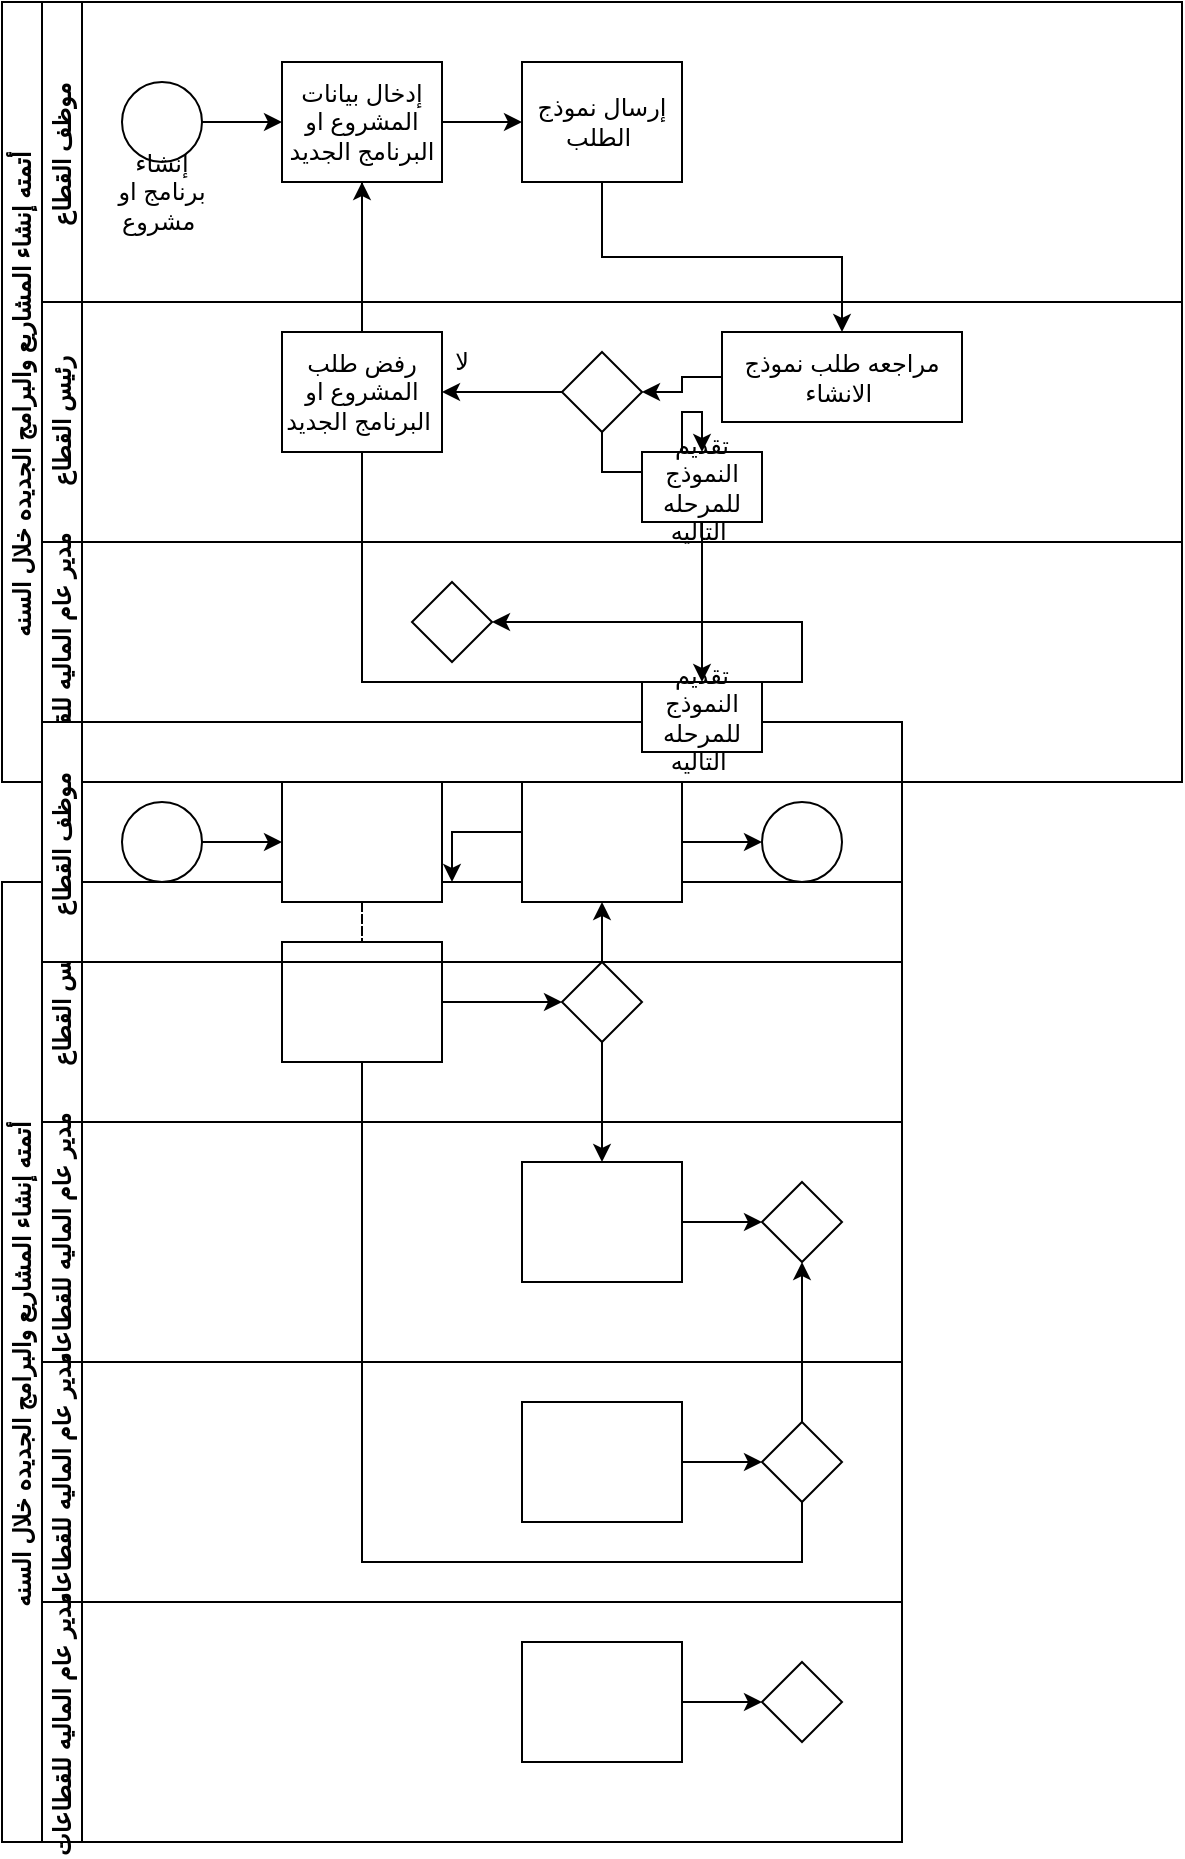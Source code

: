 <mxfile version="21.6.9" type="github">
  <diagram id="prtHgNgQTEPvFCAcTncT" name="Page-1">
    <mxGraphModel dx="794" dy="432" grid="1" gridSize="10" guides="1" tooltips="1" connect="1" arrows="1" fold="1" page="1" pageScale="1" pageWidth="827" pageHeight="1169" math="0" shadow="0">
      <root>
        <mxCell id="0" />
        <mxCell id="1" parent="0" />
        <mxCell id="rvNUNP5nha5gO_ySzuQB-22" value="" style="edgeStyle=orthogonalEdgeStyle;rounded=0;orthogonalLoop=1;jettySize=auto;html=1;" edge="1" parent="1" source="dNxyNK7c78bLwvsdeMH5-19" target="rvNUNP5nha5gO_ySzuQB-2">
          <mxGeometry relative="1" as="geometry" />
        </mxCell>
        <mxCell id="dNxyNK7c78bLwvsdeMH5-19" value="أتمته إنشاء المشاريع والبرامج الجديده خلال السنه&amp;nbsp;&lt;br&gt;" style="swimlane;html=1;childLayout=stackLayout;resizeParent=1;resizeParentMax=0;horizontal=0;startSize=20;horizontalStack=0;" parent="1" vertex="1">
          <mxGeometry x="120" y="120" width="590" height="390" as="geometry" />
        </mxCell>
        <mxCell id="dNxyNK7c78bLwvsdeMH5-27" value="" style="edgeStyle=orthogonalEdgeStyle;rounded=0;orthogonalLoop=1;jettySize=auto;html=1;dashed=1;endArrow=none;endFill=0;" parent="dNxyNK7c78bLwvsdeMH5-19" source="dNxyNK7c78bLwvsdeMH5-24" target="dNxyNK7c78bLwvsdeMH5-26" edge="1">
          <mxGeometry relative="1" as="geometry" />
        </mxCell>
        <mxCell id="dNxyNK7c78bLwvsdeMH5-38" style="edgeStyle=orthogonalEdgeStyle;rounded=0;orthogonalLoop=1;jettySize=auto;html=1;endArrow=classic;endFill=1;" parent="dNxyNK7c78bLwvsdeMH5-19" source="dNxyNK7c78bLwvsdeMH5-26" target="dNxyNK7c78bLwvsdeMH5-36" edge="1">
          <mxGeometry relative="1" as="geometry">
            <Array as="points">
              <mxPoint x="180" y="340" />
              <mxPoint x="400" y="340" />
            </Array>
          </mxGeometry>
        </mxCell>
        <mxCell id="dNxyNK7c78bLwvsdeMH5-20" value="موظف القطاع&amp;nbsp;" style="swimlane;html=1;startSize=20;horizontal=0;" parent="dNxyNK7c78bLwvsdeMH5-19" vertex="1">
          <mxGeometry x="20" width="570" height="150" as="geometry" />
        </mxCell>
        <mxCell id="dNxyNK7c78bLwvsdeMH5-25" value="" style="edgeStyle=orthogonalEdgeStyle;rounded=0;orthogonalLoop=1;jettySize=auto;html=1;" parent="dNxyNK7c78bLwvsdeMH5-20" source="dNxyNK7c78bLwvsdeMH5-23" target="dNxyNK7c78bLwvsdeMH5-24" edge="1">
          <mxGeometry relative="1" as="geometry" />
        </mxCell>
        <mxCell id="dNxyNK7c78bLwvsdeMH5-23" value="" style="ellipse;whiteSpace=wrap;html=1;" parent="dNxyNK7c78bLwvsdeMH5-20" vertex="1">
          <mxGeometry x="40" y="40" width="40" height="40" as="geometry" />
        </mxCell>
        <mxCell id="rvNUNP5nha5gO_ySzuQB-44" value="" style="edgeStyle=orthogonalEdgeStyle;rounded=0;orthogonalLoop=1;jettySize=auto;html=1;" edge="1" parent="dNxyNK7c78bLwvsdeMH5-20" source="dNxyNK7c78bLwvsdeMH5-24" target="dNxyNK7c78bLwvsdeMH5-30">
          <mxGeometry relative="1" as="geometry" />
        </mxCell>
        <mxCell id="dNxyNK7c78bLwvsdeMH5-24" value="إدخال بيانات المشروع او البرنامج الجديد" style="rounded=0;whiteSpace=wrap;html=1;fontFamily=Helvetica;fontSize=12;fontColor=#000000;align=center;" parent="dNxyNK7c78bLwvsdeMH5-20" vertex="1">
          <mxGeometry x="120" y="30" width="80" height="60" as="geometry" />
        </mxCell>
        <mxCell id="dNxyNK7c78bLwvsdeMH5-30" value="إرسال نموذج الطلب&amp;nbsp;" style="rounded=0;whiteSpace=wrap;html=1;fontFamily=Helvetica;fontSize=12;fontColor=#000000;align=center;" parent="dNxyNK7c78bLwvsdeMH5-20" vertex="1">
          <mxGeometry x="240" y="30" width="80" height="60" as="geometry" />
        </mxCell>
        <mxCell id="rvNUNP5nha5gO_ySzuQB-38" value="إنشاء برنامج او مشروع&amp;nbsp;" style="text;html=1;strokeColor=none;fillColor=none;align=center;verticalAlign=middle;whiteSpace=wrap;rounded=0;" vertex="1" parent="dNxyNK7c78bLwvsdeMH5-20">
          <mxGeometry x="30" y="80" width="60" height="30" as="geometry" />
        </mxCell>
        <mxCell id="dNxyNK7c78bLwvsdeMH5-21" value="رئيس القطاع" style="swimlane;html=1;startSize=20;horizontal=0;" parent="dNxyNK7c78bLwvsdeMH5-19" vertex="1">
          <mxGeometry x="20" y="150" width="570" height="120" as="geometry" />
        </mxCell>
        <mxCell id="dNxyNK7c78bLwvsdeMH5-29" value="" style="edgeStyle=orthogonalEdgeStyle;rounded=0;orthogonalLoop=1;jettySize=auto;html=1;endArrow=classic;endFill=1;entryX=1;entryY=0.5;entryDx=0;entryDy=0;exitX=0;exitY=0.5;exitDx=0;exitDy=0;" parent="dNxyNK7c78bLwvsdeMH5-21" source="dNxyNK7c78bLwvsdeMH5-28" target="dNxyNK7c78bLwvsdeMH5-26" edge="1">
          <mxGeometry relative="1" as="geometry" />
        </mxCell>
        <mxCell id="dNxyNK7c78bLwvsdeMH5-26" value="رفض طلب المشروع او البرنامج الجديد&amp;nbsp;" style="rounded=0;whiteSpace=wrap;html=1;fontFamily=Helvetica;fontSize=12;fontColor=#000000;align=center;" parent="dNxyNK7c78bLwvsdeMH5-21" vertex="1">
          <mxGeometry x="120" y="15" width="80" height="60" as="geometry" />
        </mxCell>
        <mxCell id="rvNUNP5nha5gO_ySzuQB-55" value="" style="edgeStyle=orthogonalEdgeStyle;rounded=0;orthogonalLoop=1;jettySize=auto;html=1;" edge="1" parent="dNxyNK7c78bLwvsdeMH5-21" source="dNxyNK7c78bLwvsdeMH5-28" target="dNxyNK7c78bLwvsdeMH5-34">
          <mxGeometry relative="1" as="geometry" />
        </mxCell>
        <mxCell id="dNxyNK7c78bLwvsdeMH5-28" value="" style="rhombus;whiteSpace=wrap;html=1;fontFamily=Helvetica;fontSize=12;fontColor=#000000;align=center;" parent="dNxyNK7c78bLwvsdeMH5-21" vertex="1">
          <mxGeometry x="260" y="25" width="40" height="40" as="geometry" />
        </mxCell>
        <mxCell id="rvNUNP5nha5gO_ySzuQB-47" value="" style="edgeStyle=orthogonalEdgeStyle;rounded=0;orthogonalLoop=1;jettySize=auto;html=1;" edge="1" parent="dNxyNK7c78bLwvsdeMH5-21" source="rvNUNP5nha5gO_ySzuQB-40" target="dNxyNK7c78bLwvsdeMH5-28">
          <mxGeometry relative="1" as="geometry" />
        </mxCell>
        <mxCell id="rvNUNP5nha5gO_ySzuQB-40" value="مراجعه طلب نموذج الانشاء&amp;nbsp;" style="whiteSpace=wrap;html=1;fontColor=#000000;" vertex="1" parent="dNxyNK7c78bLwvsdeMH5-21">
          <mxGeometry x="340" y="15" width="120" height="45" as="geometry" />
        </mxCell>
        <mxCell id="rvNUNP5nha5gO_ySzuQB-49" value="لا" style="text;html=1;strokeColor=none;fillColor=none;align=center;verticalAlign=middle;whiteSpace=wrap;rounded=0;" vertex="1" parent="dNxyNK7c78bLwvsdeMH5-21">
          <mxGeometry x="180" y="15" width="60" height="30" as="geometry" />
        </mxCell>
        <mxCell id="dNxyNK7c78bLwvsdeMH5-34" value="تقديم النموذج للمرحله التاليه&amp;nbsp;" style="rounded=0;whiteSpace=wrap;html=1;fontFamily=Helvetica;fontSize=12;fontColor=#000000;align=center;" parent="dNxyNK7c78bLwvsdeMH5-21" vertex="1">
          <mxGeometry x="300" y="75" width="60" height="35" as="geometry" />
        </mxCell>
        <mxCell id="rvNUNP5nha5gO_ySzuQB-45" style="edgeStyle=orthogonalEdgeStyle;rounded=0;orthogonalLoop=1;jettySize=auto;html=1;exitX=0.5;exitY=1;exitDx=0;exitDy=0;" edge="1" parent="dNxyNK7c78bLwvsdeMH5-19" source="dNxyNK7c78bLwvsdeMH5-30" target="rvNUNP5nha5gO_ySzuQB-40">
          <mxGeometry relative="1" as="geometry" />
        </mxCell>
        <mxCell id="rvNUNP5nha5gO_ySzuQB-48" value="" style="edgeStyle=orthogonalEdgeStyle;rounded=0;orthogonalLoop=1;jettySize=auto;html=1;" edge="1" parent="dNxyNK7c78bLwvsdeMH5-19" source="dNxyNK7c78bLwvsdeMH5-26" target="dNxyNK7c78bLwvsdeMH5-24">
          <mxGeometry relative="1" as="geometry" />
        </mxCell>
        <mxCell id="dNxyNK7c78bLwvsdeMH5-22" value="مدير عام الماليه للقطاعات&amp;nbsp;" style="swimlane;html=1;startSize=20;horizontal=0;" parent="dNxyNK7c78bLwvsdeMH5-19" vertex="1">
          <mxGeometry x="20" y="270" width="570" height="120" as="geometry">
            <mxRectangle x="20" y="240" width="430" height="30" as="alternateBounds" />
          </mxGeometry>
        </mxCell>
        <mxCell id="dNxyNK7c78bLwvsdeMH5-36" value="" style="rhombus;whiteSpace=wrap;html=1;fontFamily=Helvetica;fontSize=12;fontColor=#000000;align=center;" parent="dNxyNK7c78bLwvsdeMH5-22" vertex="1">
          <mxGeometry x="185" y="20" width="40" height="40" as="geometry" />
        </mxCell>
        <mxCell id="rvNUNP5nha5gO_ySzuQB-2" value="أتمته إنشاء المشاريع والبرامج الجديده خلال السنه&amp;nbsp;&lt;br&gt;" style="swimlane;html=1;childLayout=stackLayout;resizeParent=1;resizeParentMax=0;horizontal=0;startSize=20;horizontalStack=0;" vertex="1" parent="1">
          <mxGeometry x="120" y="560" width="450" height="480" as="geometry" />
        </mxCell>
        <mxCell id="rvNUNP5nha5gO_ySzuQB-5" style="edgeStyle=orthogonalEdgeStyle;rounded=0;orthogonalLoop=1;jettySize=auto;html=1;endArrow=classic;endFill=1;" edge="1" parent="rvNUNP5nha5gO_ySzuQB-2" source="rvNUNP5nha5gO_ySzuQB-17" target="rvNUNP5nha5gO_ySzuQB-20">
          <mxGeometry relative="1" as="geometry" />
        </mxCell>
        <mxCell id="rvNUNP5nha5gO_ySzuQB-6" style="edgeStyle=orthogonalEdgeStyle;rounded=0;orthogonalLoop=1;jettySize=auto;html=1;endArrow=classic;endFill=1;" edge="1" parent="rvNUNP5nha5gO_ySzuQB-2" source="rvNUNP5nha5gO_ySzuQB-16" target="rvNUNP5nha5gO_ySzuQB-21">
          <mxGeometry relative="1" as="geometry">
            <Array as="points">
              <mxPoint x="180" y="340" />
              <mxPoint x="400" y="340" />
            </Array>
          </mxGeometry>
        </mxCell>
        <mxCell id="rvNUNP5nha5gO_ySzuQB-14" value="رئيس القطاع" style="swimlane;html=1;startSize=20;horizontal=0;" vertex="1" parent="rvNUNP5nha5gO_ySzuQB-2">
          <mxGeometry x="20" width="430" height="120" as="geometry" />
        </mxCell>
        <mxCell id="rvNUNP5nha5gO_ySzuQB-15" value="" style="edgeStyle=orthogonalEdgeStyle;rounded=0;orthogonalLoop=1;jettySize=auto;html=1;endArrow=classic;endFill=1;" edge="1" parent="rvNUNP5nha5gO_ySzuQB-14" source="rvNUNP5nha5gO_ySzuQB-16" target="rvNUNP5nha5gO_ySzuQB-17">
          <mxGeometry relative="1" as="geometry" />
        </mxCell>
        <mxCell id="rvNUNP5nha5gO_ySzuQB-16" value="" style="rounded=0;whiteSpace=wrap;html=1;fontFamily=Helvetica;fontSize=12;fontColor=#000000;align=center;" vertex="1" parent="rvNUNP5nha5gO_ySzuQB-14">
          <mxGeometry x="120" y="30" width="80" height="60" as="geometry" />
        </mxCell>
        <mxCell id="rvNUNP5nha5gO_ySzuQB-17" value="" style="rhombus;whiteSpace=wrap;html=1;fontFamily=Helvetica;fontSize=12;fontColor=#000000;align=center;" vertex="1" parent="rvNUNP5nha5gO_ySzuQB-14">
          <mxGeometry x="260" y="40" width="40" height="40" as="geometry" />
        </mxCell>
        <mxCell id="rvNUNP5nha5gO_ySzuQB-18" value="مدير عام الماليه للقطاعات&amp;nbsp;" style="swimlane;html=1;startSize=20;horizontal=0;" vertex="1" parent="rvNUNP5nha5gO_ySzuQB-2">
          <mxGeometry x="20" y="120" width="430" height="120" as="geometry">
            <mxRectangle x="20" y="240" width="430" height="30" as="alternateBounds" />
          </mxGeometry>
        </mxCell>
        <mxCell id="rvNUNP5nha5gO_ySzuQB-19" value="" style="edgeStyle=orthogonalEdgeStyle;rounded=0;orthogonalLoop=1;jettySize=auto;html=1;endArrow=classic;endFill=1;" edge="1" parent="rvNUNP5nha5gO_ySzuQB-18" source="rvNUNP5nha5gO_ySzuQB-20" target="rvNUNP5nha5gO_ySzuQB-21">
          <mxGeometry relative="1" as="geometry" />
        </mxCell>
        <mxCell id="rvNUNP5nha5gO_ySzuQB-20" value="" style="rounded=0;whiteSpace=wrap;html=1;fontFamily=Helvetica;fontSize=12;fontColor=#000000;align=center;" vertex="1" parent="rvNUNP5nha5gO_ySzuQB-18">
          <mxGeometry x="240" y="20" width="80" height="60" as="geometry" />
        </mxCell>
        <mxCell id="rvNUNP5nha5gO_ySzuQB-21" value="" style="rhombus;whiteSpace=wrap;html=1;fontFamily=Helvetica;fontSize=12;fontColor=#000000;align=center;" vertex="1" parent="rvNUNP5nha5gO_ySzuQB-18">
          <mxGeometry x="360" y="30" width="40" height="40" as="geometry" />
        </mxCell>
        <mxCell id="rvNUNP5nha5gO_ySzuQB-30" value="مدير عام الماليه للقطاعات&amp;nbsp;" style="swimlane;html=1;startSize=20;horizontal=0;" vertex="1" parent="rvNUNP5nha5gO_ySzuQB-2">
          <mxGeometry x="20" y="240" width="430" height="120" as="geometry">
            <mxRectangle x="20" y="240" width="430" height="30" as="alternateBounds" />
          </mxGeometry>
        </mxCell>
        <mxCell id="rvNUNP5nha5gO_ySzuQB-31" value="" style="edgeStyle=orthogonalEdgeStyle;rounded=0;orthogonalLoop=1;jettySize=auto;html=1;endArrow=classic;endFill=1;" edge="1" parent="rvNUNP5nha5gO_ySzuQB-30" source="rvNUNP5nha5gO_ySzuQB-32" target="rvNUNP5nha5gO_ySzuQB-33">
          <mxGeometry relative="1" as="geometry" />
        </mxCell>
        <mxCell id="rvNUNP5nha5gO_ySzuQB-32" value="" style="rounded=0;whiteSpace=wrap;html=1;fontFamily=Helvetica;fontSize=12;fontColor=#000000;align=center;" vertex="1" parent="rvNUNP5nha5gO_ySzuQB-30">
          <mxGeometry x="240" y="20" width="80" height="60" as="geometry" />
        </mxCell>
        <mxCell id="rvNUNP5nha5gO_ySzuQB-33" value="" style="rhombus;whiteSpace=wrap;html=1;fontFamily=Helvetica;fontSize=12;fontColor=#000000;align=center;" vertex="1" parent="rvNUNP5nha5gO_ySzuQB-30">
          <mxGeometry x="360" y="30" width="40" height="40" as="geometry" />
        </mxCell>
        <mxCell id="rvNUNP5nha5gO_ySzuQB-34" value="مدير عام الماليه للقطاعات&amp;nbsp;" style="swimlane;html=1;startSize=20;horizontal=0;" vertex="1" parent="rvNUNP5nha5gO_ySzuQB-2">
          <mxGeometry x="20" y="360" width="430" height="120" as="geometry">
            <mxRectangle x="20" y="240" width="430" height="30" as="alternateBounds" />
          </mxGeometry>
        </mxCell>
        <mxCell id="rvNUNP5nha5gO_ySzuQB-35" value="" style="edgeStyle=orthogonalEdgeStyle;rounded=0;orthogonalLoop=1;jettySize=auto;html=1;endArrow=classic;endFill=1;" edge="1" parent="rvNUNP5nha5gO_ySzuQB-34" source="rvNUNP5nha5gO_ySzuQB-36" target="rvNUNP5nha5gO_ySzuQB-37">
          <mxGeometry relative="1" as="geometry" />
        </mxCell>
        <mxCell id="rvNUNP5nha5gO_ySzuQB-36" value="" style="rounded=0;whiteSpace=wrap;html=1;fontFamily=Helvetica;fontSize=12;fontColor=#000000;align=center;" vertex="1" parent="rvNUNP5nha5gO_ySzuQB-34">
          <mxGeometry x="240" y="20" width="80" height="60" as="geometry" />
        </mxCell>
        <mxCell id="rvNUNP5nha5gO_ySzuQB-37" value="" style="rhombus;whiteSpace=wrap;html=1;fontFamily=Helvetica;fontSize=12;fontColor=#000000;align=center;" vertex="1" parent="rvNUNP5nha5gO_ySzuQB-34">
          <mxGeometry x="360" y="30" width="40" height="40" as="geometry" />
        </mxCell>
        <mxCell id="rvNUNP5nha5gO_ySzuQB-7" value="موظف القطاع&amp;nbsp;" style="swimlane;html=1;startSize=20;horizontal=0;" vertex="1" parent="1">
          <mxGeometry x="140" y="480" width="430" height="120" as="geometry" />
        </mxCell>
        <mxCell id="rvNUNP5nha5gO_ySzuQB-8" value="" style="edgeStyle=orthogonalEdgeStyle;rounded=0;orthogonalLoop=1;jettySize=auto;html=1;" edge="1" parent="rvNUNP5nha5gO_ySzuQB-7" source="rvNUNP5nha5gO_ySzuQB-9" target="rvNUNP5nha5gO_ySzuQB-10">
          <mxGeometry relative="1" as="geometry" />
        </mxCell>
        <mxCell id="rvNUNP5nha5gO_ySzuQB-9" value="" style="ellipse;whiteSpace=wrap;html=1;" vertex="1" parent="rvNUNP5nha5gO_ySzuQB-7">
          <mxGeometry x="40" y="40" width="40" height="40" as="geometry" />
        </mxCell>
        <mxCell id="rvNUNP5nha5gO_ySzuQB-10" value="" style="rounded=0;whiteSpace=wrap;html=1;fontFamily=Helvetica;fontSize=12;fontColor=#000000;align=center;" vertex="1" parent="rvNUNP5nha5gO_ySzuQB-7">
          <mxGeometry x="120" y="30" width="80" height="60" as="geometry" />
        </mxCell>
        <mxCell id="rvNUNP5nha5gO_ySzuQB-11" value="" style="edgeStyle=orthogonalEdgeStyle;rounded=0;orthogonalLoop=1;jettySize=auto;html=1;endArrow=classic;endFill=1;" edge="1" parent="rvNUNP5nha5gO_ySzuQB-7" source="rvNUNP5nha5gO_ySzuQB-12" target="rvNUNP5nha5gO_ySzuQB-13">
          <mxGeometry relative="1" as="geometry" />
        </mxCell>
        <mxCell id="rvNUNP5nha5gO_ySzuQB-12" value="" style="rounded=0;whiteSpace=wrap;html=1;fontFamily=Helvetica;fontSize=12;fontColor=#000000;align=center;" vertex="1" parent="rvNUNP5nha5gO_ySzuQB-7">
          <mxGeometry x="240" y="30" width="80" height="60" as="geometry" />
        </mxCell>
        <mxCell id="rvNUNP5nha5gO_ySzuQB-13" value="" style="ellipse;whiteSpace=wrap;html=1;" vertex="1" parent="rvNUNP5nha5gO_ySzuQB-7">
          <mxGeometry x="360" y="40" width="40" height="40" as="geometry" />
        </mxCell>
        <mxCell id="rvNUNP5nha5gO_ySzuQB-56" value="تقديم النموذج للمرحله التاليه&amp;nbsp;" style="rounded=0;whiteSpace=wrap;html=1;fontFamily=Helvetica;fontSize=12;fontColor=#000000;align=center;" vertex="1" parent="rvNUNP5nha5gO_ySzuQB-7">
          <mxGeometry x="300" y="-20" width="60" height="35" as="geometry" />
        </mxCell>
        <mxCell id="rvNUNP5nha5gO_ySzuQB-3" value="" style="edgeStyle=orthogonalEdgeStyle;rounded=0;orthogonalLoop=1;jettySize=auto;html=1;dashed=1;endArrow=none;endFill=0;" edge="1" parent="1" source="rvNUNP5nha5gO_ySzuQB-10" target="rvNUNP5nha5gO_ySzuQB-16">
          <mxGeometry relative="1" as="geometry" />
        </mxCell>
        <mxCell id="rvNUNP5nha5gO_ySzuQB-4" style="edgeStyle=orthogonalEdgeStyle;rounded=0;orthogonalLoop=1;jettySize=auto;html=1;endArrow=classic;endFill=1;" edge="1" parent="1" source="rvNUNP5nha5gO_ySzuQB-17" target="rvNUNP5nha5gO_ySzuQB-12">
          <mxGeometry relative="1" as="geometry" />
        </mxCell>
        <mxCell id="rvNUNP5nha5gO_ySzuQB-57" value="" style="edgeStyle=orthogonalEdgeStyle;rounded=0;orthogonalLoop=1;jettySize=auto;html=1;" edge="1" parent="1" source="dNxyNK7c78bLwvsdeMH5-34" target="rvNUNP5nha5gO_ySzuQB-56">
          <mxGeometry relative="1" as="geometry" />
        </mxCell>
      </root>
    </mxGraphModel>
  </diagram>
</mxfile>
